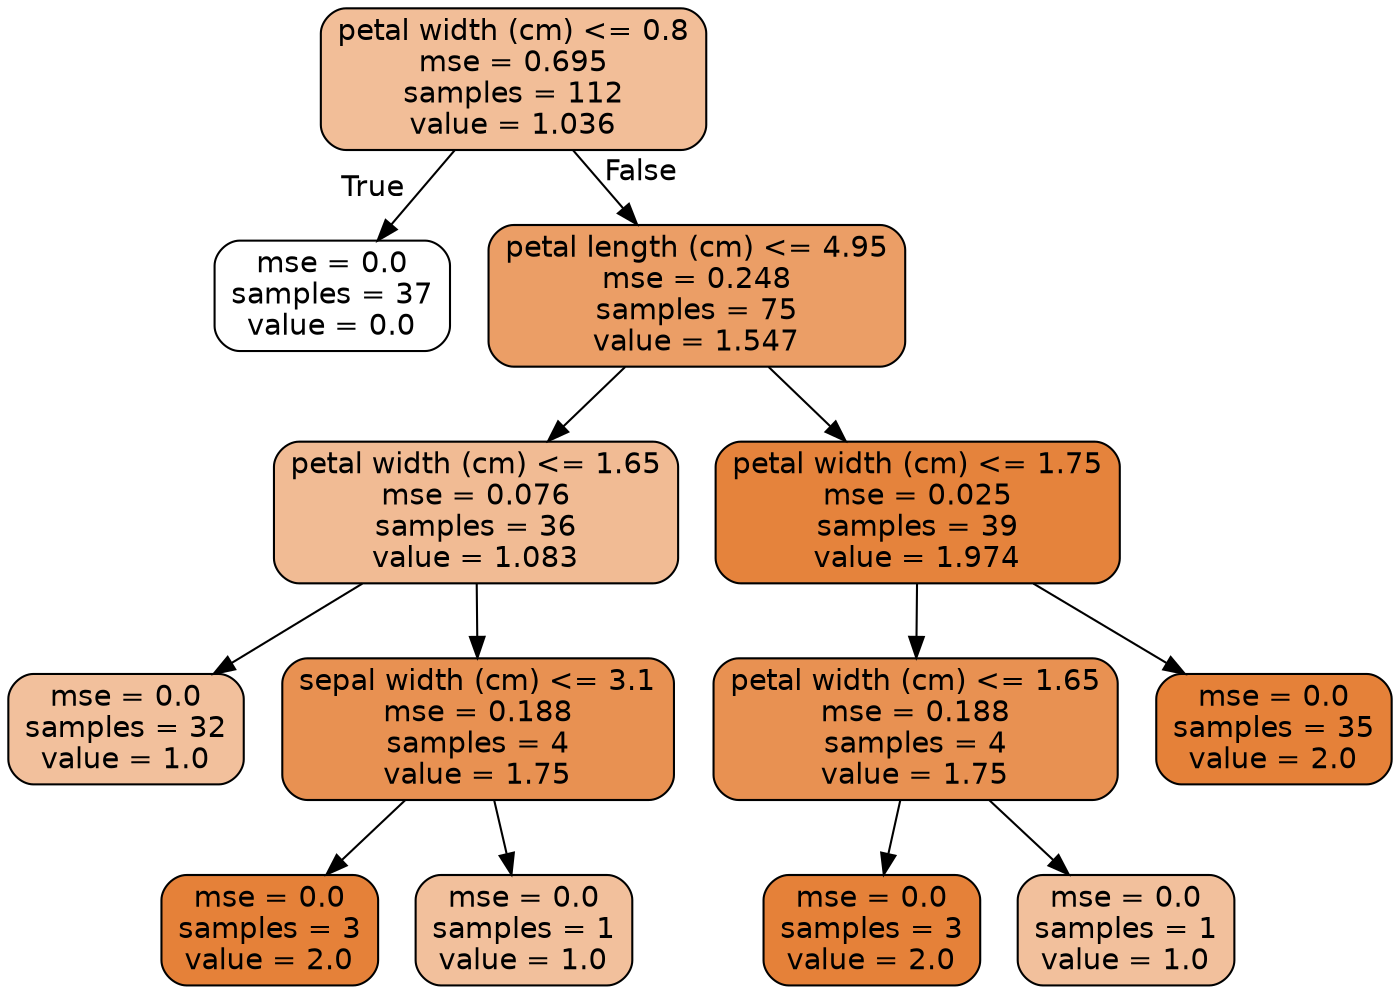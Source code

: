 digraph Tree {
node [shape=box, style="filled, rounded", color="black", fontname=helvetica] ;
edge [fontname=helvetica] ;
0 [label="petal width (cm) <= 0.8\nmse = 0.695\nsamples = 112\nvalue = 1.036", fillcolor="#f2be98"] ;
1 [label="mse = 0.0\nsamples = 37\nvalue = 0.0", fillcolor="#ffffff"] ;
0 -> 1 [labeldistance=2.5, labelangle=45, headlabel="True"] ;
2 [label="petal length (cm) <= 4.95\nmse = 0.248\nsamples = 75\nvalue = 1.547", fillcolor="#eb9e66"] ;
0 -> 2 [labeldistance=2.5, labelangle=-45, headlabel="False"] ;
3 [label="petal width (cm) <= 1.65\nmse = 0.076\nsamples = 36\nvalue = 1.083", fillcolor="#f1bb94"] ;
2 -> 3 ;
4 [label="mse = 0.0\nsamples = 32\nvalue = 1.0", fillcolor="#f2c09c"] ;
3 -> 4 ;
5 [label="sepal width (cm) <= 3.1\nmse = 0.188\nsamples = 4\nvalue = 1.75", fillcolor="#e89152"] ;
3 -> 5 ;
6 [label="mse = 0.0\nsamples = 3\nvalue = 2.0", fillcolor="#e58139"] ;
5 -> 6 ;
7 [label="mse = 0.0\nsamples = 1\nvalue = 1.0", fillcolor="#f2c09c"] ;
5 -> 7 ;
8 [label="petal width (cm) <= 1.75\nmse = 0.025\nsamples = 39\nvalue = 1.974", fillcolor="#e5833c"] ;
2 -> 8 ;
9 [label="petal width (cm) <= 1.65\nmse = 0.188\nsamples = 4\nvalue = 1.75", fillcolor="#e89152"] ;
8 -> 9 ;
10 [label="mse = 0.0\nsamples = 3\nvalue = 2.0", fillcolor="#e58139"] ;
9 -> 10 ;
11 [label="mse = 0.0\nsamples = 1\nvalue = 1.0", fillcolor="#f2c09c"] ;
9 -> 11 ;
12 [label="mse = 0.0\nsamples = 35\nvalue = 2.0", fillcolor="#e58139"] ;
8 -> 12 ;
}
